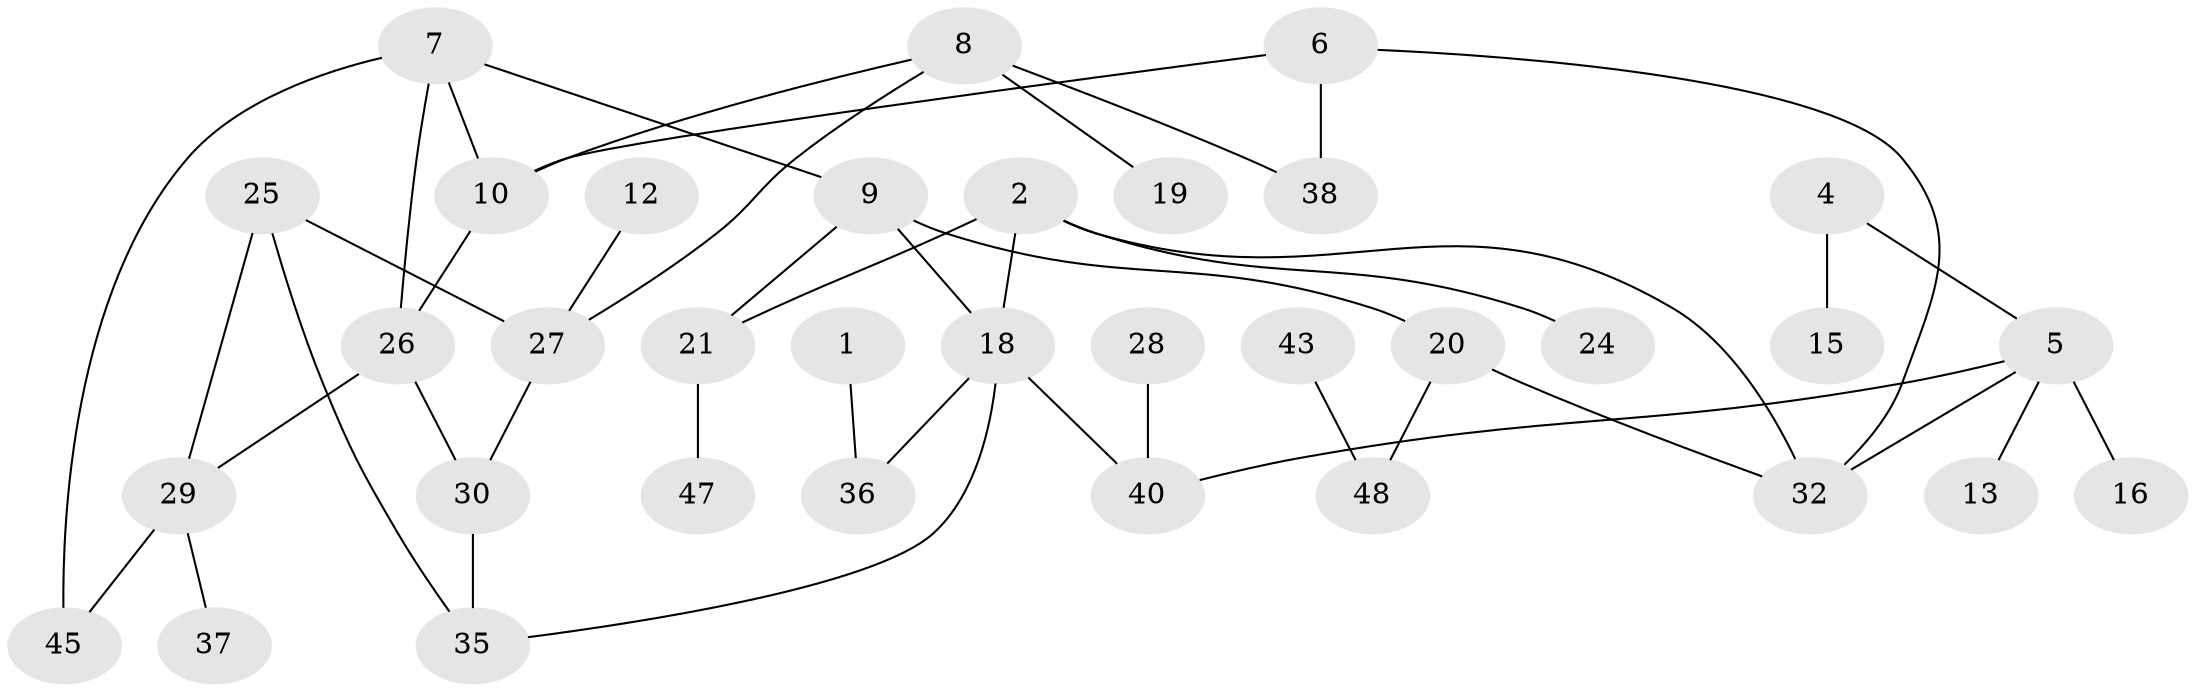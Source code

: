// original degree distribution, {1: 0.23529411764705882, 2: 0.3431372549019608, 3: 0.13725490196078433, 4: 0.08823529411764706, 0: 0.1568627450980392, 5: 0.0392156862745098}
// Generated by graph-tools (version 1.1) at 2025/33/03/09/25 02:33:34]
// undirected, 34 vertices, 44 edges
graph export_dot {
graph [start="1"]
  node [color=gray90,style=filled];
  1;
  2;
  4;
  5;
  6;
  7;
  8;
  9;
  10;
  12;
  13;
  15;
  16;
  18;
  19;
  20;
  21;
  24;
  25;
  26;
  27;
  28;
  29;
  30;
  32;
  35;
  36;
  37;
  38;
  40;
  43;
  45;
  47;
  48;
  1 -- 36 [weight=1.0];
  2 -- 18 [weight=1.0];
  2 -- 21 [weight=1.0];
  2 -- 24 [weight=1.0];
  2 -- 32 [weight=1.0];
  4 -- 5 [weight=2.0];
  4 -- 15 [weight=1.0];
  5 -- 13 [weight=1.0];
  5 -- 16 [weight=1.0];
  5 -- 32 [weight=1.0];
  5 -- 40 [weight=1.0];
  6 -- 10 [weight=1.0];
  6 -- 32 [weight=1.0];
  6 -- 38 [weight=1.0];
  7 -- 9 [weight=1.0];
  7 -- 10 [weight=1.0];
  7 -- 26 [weight=1.0];
  7 -- 45 [weight=1.0];
  8 -- 10 [weight=1.0];
  8 -- 19 [weight=1.0];
  8 -- 27 [weight=1.0];
  8 -- 38 [weight=1.0];
  9 -- 18 [weight=1.0];
  9 -- 20 [weight=1.0];
  9 -- 21 [weight=1.0];
  10 -- 26 [weight=1.0];
  12 -- 27 [weight=1.0];
  18 -- 35 [weight=1.0];
  18 -- 36 [weight=1.0];
  18 -- 40 [weight=1.0];
  20 -- 32 [weight=1.0];
  20 -- 48 [weight=1.0];
  21 -- 47 [weight=1.0];
  25 -- 27 [weight=1.0];
  25 -- 29 [weight=1.0];
  25 -- 35 [weight=1.0];
  26 -- 29 [weight=1.0];
  26 -- 30 [weight=1.0];
  27 -- 30 [weight=1.0];
  28 -- 40 [weight=1.0];
  29 -- 37 [weight=1.0];
  29 -- 45 [weight=1.0];
  30 -- 35 [weight=1.0];
  43 -- 48 [weight=1.0];
}
